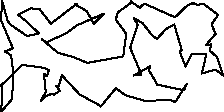 unitsize(0.001cm);
// 24324.6
draw((1357,1905)--(901,1552));
draw((901,1552)--(705,1812));
draw((705,1812)--(554,1825));
draw((554,1825)--(323,1714));
draw((323,1714)--(457,1607));
draw((457,1607)--(693,1383));
draw((693,1383)--(482,1337));
draw((482,1337)--(185,1542));
draw((185,1542)--(138,1610));
draw((138,1610)--(43,1957));
draw((43,1957)--(22,1617));
draw((22,1617)--(234,1118));
draw((234,1118)--(86,1065));
draw((86,1065)--(192,1004));
draw((192,1004)--(219,898));
draw((219,898)--(242,584));
draw((242,584)--(213,220));
draw((213,220)--(29,6));
draw((29,6)--(40,462));
draw((40,462)--(14,454));
draw((14,454)--(99,536));
draw((99,536)--(396,828));
draw((396,828)--(779,777));
draw((779,777)--(868,731));
draw((868,731)--(834,629));
draw((834,629)--(781,671));
draw((781,671)--(812,351));
draw((812,351)--(721,186));
draw((721,186)--(805,272));
draw((805,272)--(913,317));
draw((913,317)--(960,303));
draw((960,303)--(1058,372));
draw((1058,372)--(1000,457));
draw((1000,457)--(1031,428));
draw((1031,428)--(1097,643));
draw((1097,643)--(1410,307));
draw((1410,307)--(1774,107));
draw((1774,107)--(1779,90));
draw((1779,90)--(1868,197));
draw((1868,197)--(2049,417));
draw((2049,417)--(2221,291));
draw((2221,291)--(2576,189));
draw((2576,189)--(2990,214));
draw((2990,214)--(3099,173));
draw((3099,173)--(3297,491));
draw((3297,491)--(3249,378));
draw((3249,378)--(3124,408));
draw((3124,408)--(2781,478));
draw((2781,478)--(2636,727));
draw((2636,727)--(2650,802));
draw((2650,802)--(2361,640));
draw((2361,640)--(2499,658));
draw((2499,658)--(2302,1127));
draw((2302,1127)--(2433,1538));
draw((2433,1538)--(2365,1649));
draw((2365,1649)--(2513,1572));
draw((2513,1572)--(2687,1353));
draw((2687,1353)--(2773,1286));
draw((2773,1286)--(2933,1459));
draw((2933,1459)--(3078,1541));
draw((3078,1541)--(3213,1085));
draw((3213,1085)--(3174,1064));
draw((3174,1064)--(3278,799));
draw((3278,799)--(3394,1028));
draw((3394,1028)--(3646,1018));
draw((3646,1018)--(3564,676));
draw((3564,676)--(3806,746));
draw((3806,746)--(3939,640));
draw((3939,640)--(3835,963));
draw((3835,963)--(3704,1082));
draw((3704,1082)--(3729,1188));
draw((3729,1188)--(3635,1174));
draw((3635,1174)--(3808,1375));
draw((3808,1375)--(3736,1542));
draw((3736,1542)--(3853,1712));
draw((3853,1712)--(3586,1909));
draw((3586,1909)--(3499,1885));
draw((3499,1885)--(3409,1917));
draw((3409,1917)--(3314,1881));
draw((3314,1881)--(3092,1668));
draw((3092,1668)--(2552,1909));
draw((2552,1909)--(2469,1838));
draw((2469,1838)--(2312,1949));
draw((2312,1949)--(2318,1925));
draw((2318,1925)--(2082,1753));
draw((2082,1753)--(2048,1628));
draw((2048,1628)--(2232,1374));
draw((2232,1374)--(2178,978));
draw((2178,978)--(1544,863));
draw((1544,863)--(1307,964));
draw((1307,964)--(1027,1041));
draw((1027,1041)--(737,1285));
draw((737,1285)--(826,1226));
draw((826,1226)--(1183,1391));
draw((1183,1391)--(1362,1526));
draw((1362,1526)--(1838,1732));
draw((1838,1732)--(1660,1556));
draw((1660,1556)--(1533,1780));
draw((1533,1780)--(1327,1893));
draw((1327,1893)--(1357,1905));
